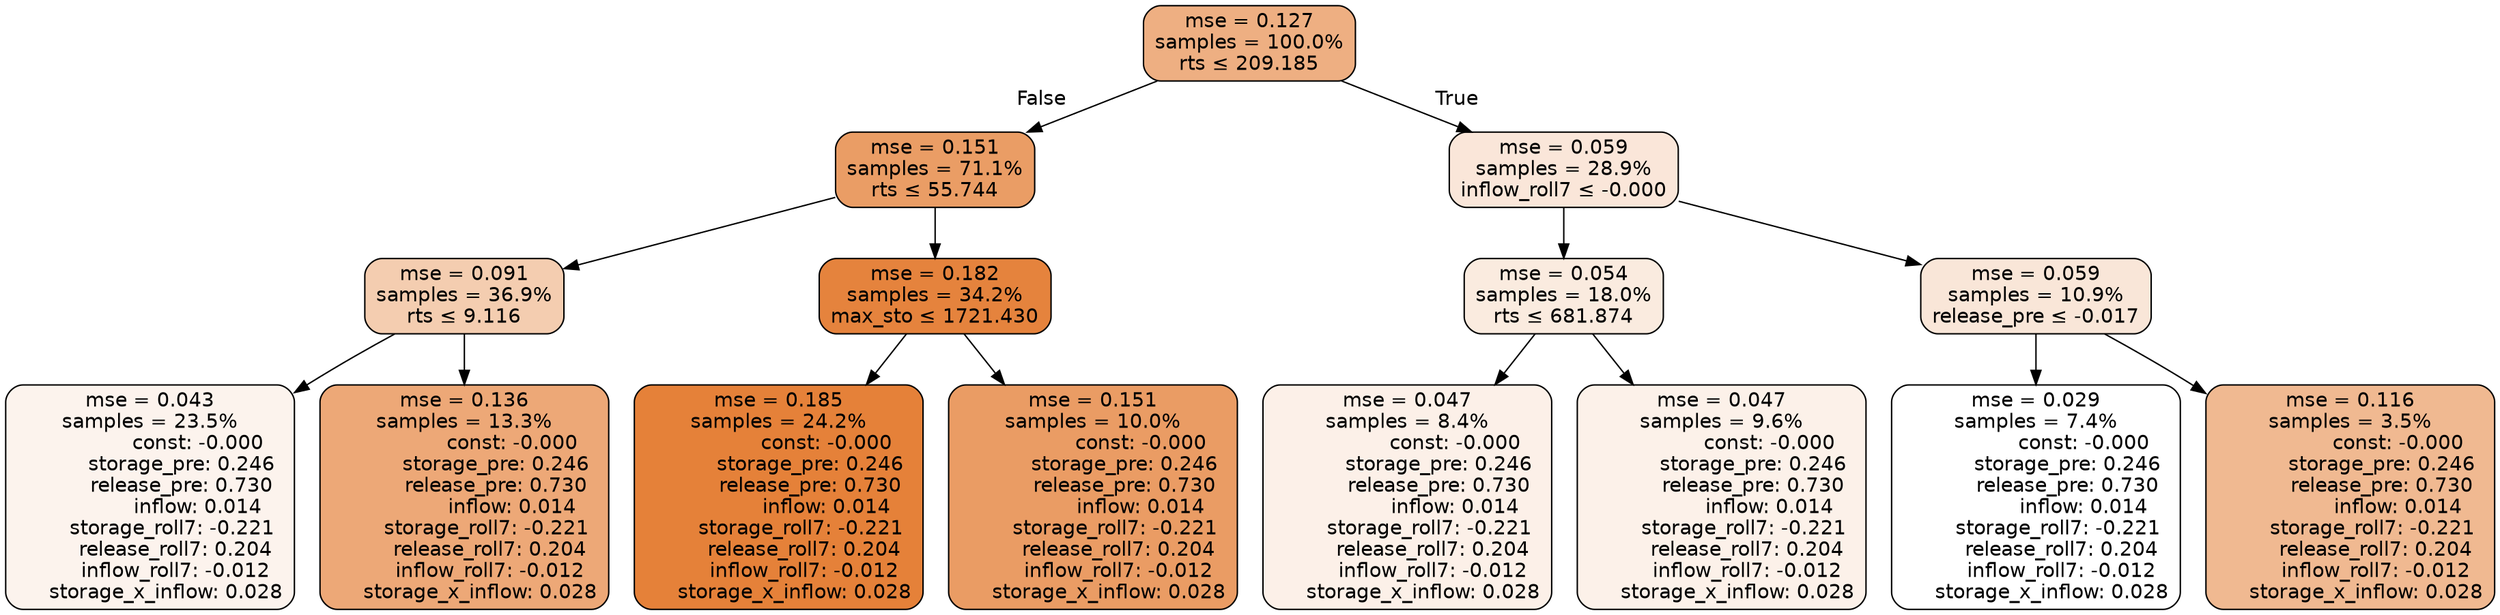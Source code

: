 digraph tree {
node [shape=rectangle, style="filled, rounded", color="black", fontname=helvetica] ;
edge [fontname=helvetica] ;
	"0" [label="mse = 0.127
samples = 100.0%
rts &le; 209.185", fillcolor="#eeaf82"]
	"1" [label="mse = 0.151
samples = 71.1%
rts &le; 55.744", fillcolor="#ea9d65"]
	"2" [label="mse = 0.091
samples = 36.9%
rts &le; 9.116", fillcolor="#f4cdb0"]
	"3" [label="mse = 0.043
samples = 23.5%
               const: -0.000
          storage_pre: 0.246
          release_pre: 0.730
               inflow: 0.014
       storage_roll7: -0.221
        release_roll7: 0.204
        inflow_roll7: -0.012
     storage_x_inflow: 0.028", fillcolor="#fcf3ed"]
	"4" [label="mse = 0.136
samples = 13.3%
               const: -0.000
          storage_pre: 0.246
          release_pre: 0.730
               inflow: 0.014
       storage_roll7: -0.221
        release_roll7: 0.204
        inflow_roll7: -0.012
     storage_x_inflow: 0.028", fillcolor="#eda877"]
	"5" [label="mse = 0.182
samples = 34.2%
max_sto &le; 1721.430", fillcolor="#e5833d"]
	"6" [label="mse = 0.185
samples = 24.2%
               const: -0.000
          storage_pre: 0.246
          release_pre: 0.730
               inflow: 0.014
       storage_roll7: -0.221
        release_roll7: 0.204
        inflow_roll7: -0.012
     storage_x_inflow: 0.028", fillcolor="#e58139"]
	"7" [label="mse = 0.151
samples = 10.0%
               const: -0.000
          storage_pre: 0.246
          release_pre: 0.730
               inflow: 0.014
       storage_roll7: -0.221
        release_roll7: 0.204
        inflow_roll7: -0.012
     storage_x_inflow: 0.028", fillcolor="#ea9c64"]
	"8" [label="mse = 0.059
samples = 28.9%
inflow_roll7 &le; -0.000", fillcolor="#fae6d9"]
	"9" [label="mse = 0.054
samples = 18.0%
rts &le; 681.874", fillcolor="#faebdf"]
	"10" [label="mse = 0.047
samples = 8.4%
               const: -0.000
          storage_pre: 0.246
          release_pre: 0.730
               inflow: 0.014
       storage_roll7: -0.221
        release_roll7: 0.204
        inflow_roll7: -0.012
     storage_x_inflow: 0.028", fillcolor="#fcf0e8"]
	"11" [label="mse = 0.047
samples = 9.6%
               const: -0.000
          storage_pre: 0.246
          release_pre: 0.730
               inflow: 0.014
       storage_roll7: -0.221
        release_roll7: 0.204
        inflow_roll7: -0.012
     storage_x_inflow: 0.028", fillcolor="#fcf1e9"]
	"12" [label="mse = 0.059
samples = 10.9%
release_pre &le; -0.017", fillcolor="#f9e6d8"]
	"13" [label="mse = 0.029
samples = 7.4%
               const: -0.000
          storage_pre: 0.246
          release_pre: 0.730
               inflow: 0.014
       storage_roll7: -0.221
        release_roll7: 0.204
        inflow_roll7: -0.012
     storage_x_inflow: 0.028", fillcolor="#ffffff"]
	"14" [label="mse = 0.116
samples = 3.5%
               const: -0.000
          storage_pre: 0.246
          release_pre: 0.730
               inflow: 0.014
       storage_roll7: -0.221
        release_roll7: 0.204
        inflow_roll7: -0.012
     storage_x_inflow: 0.028", fillcolor="#f0b991"]

	"0" -> "1" [labeldistance=2.5, labelangle=45, headlabel="False"]
	"1" -> "2"
	"2" -> "3"
	"2" -> "4"
	"1" -> "5"
	"5" -> "6"
	"5" -> "7"
	"0" -> "8" [labeldistance=2.5, labelangle=-45, headlabel="True"]
	"8" -> "9"
	"9" -> "10"
	"9" -> "11"
	"8" -> "12"
	"12" -> "13"
	"12" -> "14"
}